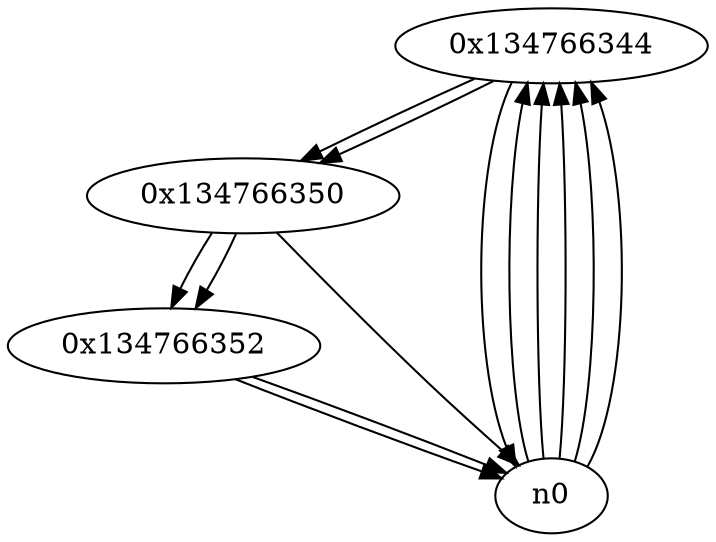 digraph G{
/* nodes */
  n1 [label="0x134766344"]
  n2 [label="0x134766350"]
  n3 [label="0x134766352"]
/* edges */
n1 -> n2;
n1 -> n0;
n0 -> n1;
n0 -> n1;
n0 -> n1;
n0 -> n1;
n0 -> n1;
n2 -> n3;
n2 -> n0;
n1 -> n2;
n3 -> n0;
n3 -> n0;
n2 -> n3;
}
